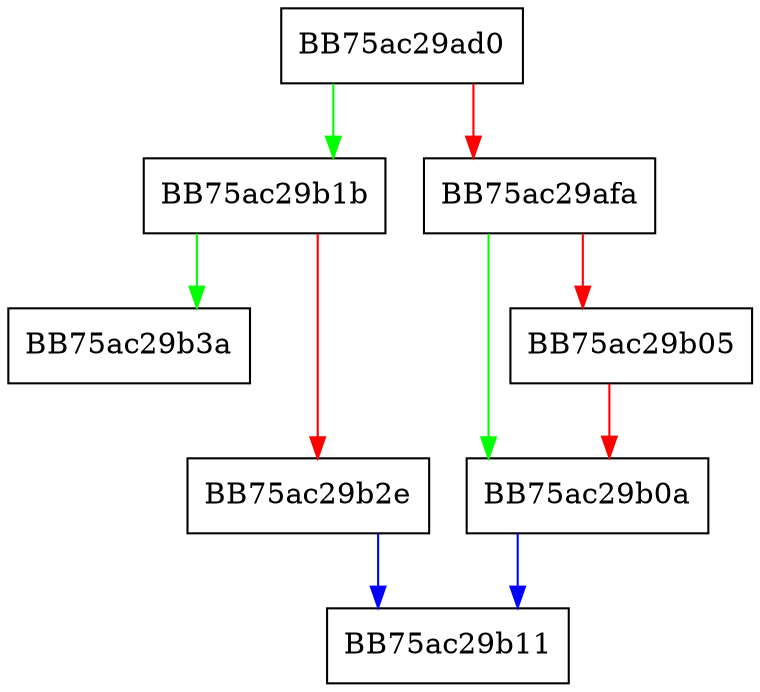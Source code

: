 digraph Open {
  node [shape="box"];
  graph [splines=ortho];
  BB75ac29ad0 -> BB75ac29b1b [color="green"];
  BB75ac29ad0 -> BB75ac29afa [color="red"];
  BB75ac29afa -> BB75ac29b0a [color="green"];
  BB75ac29afa -> BB75ac29b05 [color="red"];
  BB75ac29b05 -> BB75ac29b0a [color="red"];
  BB75ac29b0a -> BB75ac29b11 [color="blue"];
  BB75ac29b1b -> BB75ac29b3a [color="green"];
  BB75ac29b1b -> BB75ac29b2e [color="red"];
  BB75ac29b2e -> BB75ac29b11 [color="blue"];
}